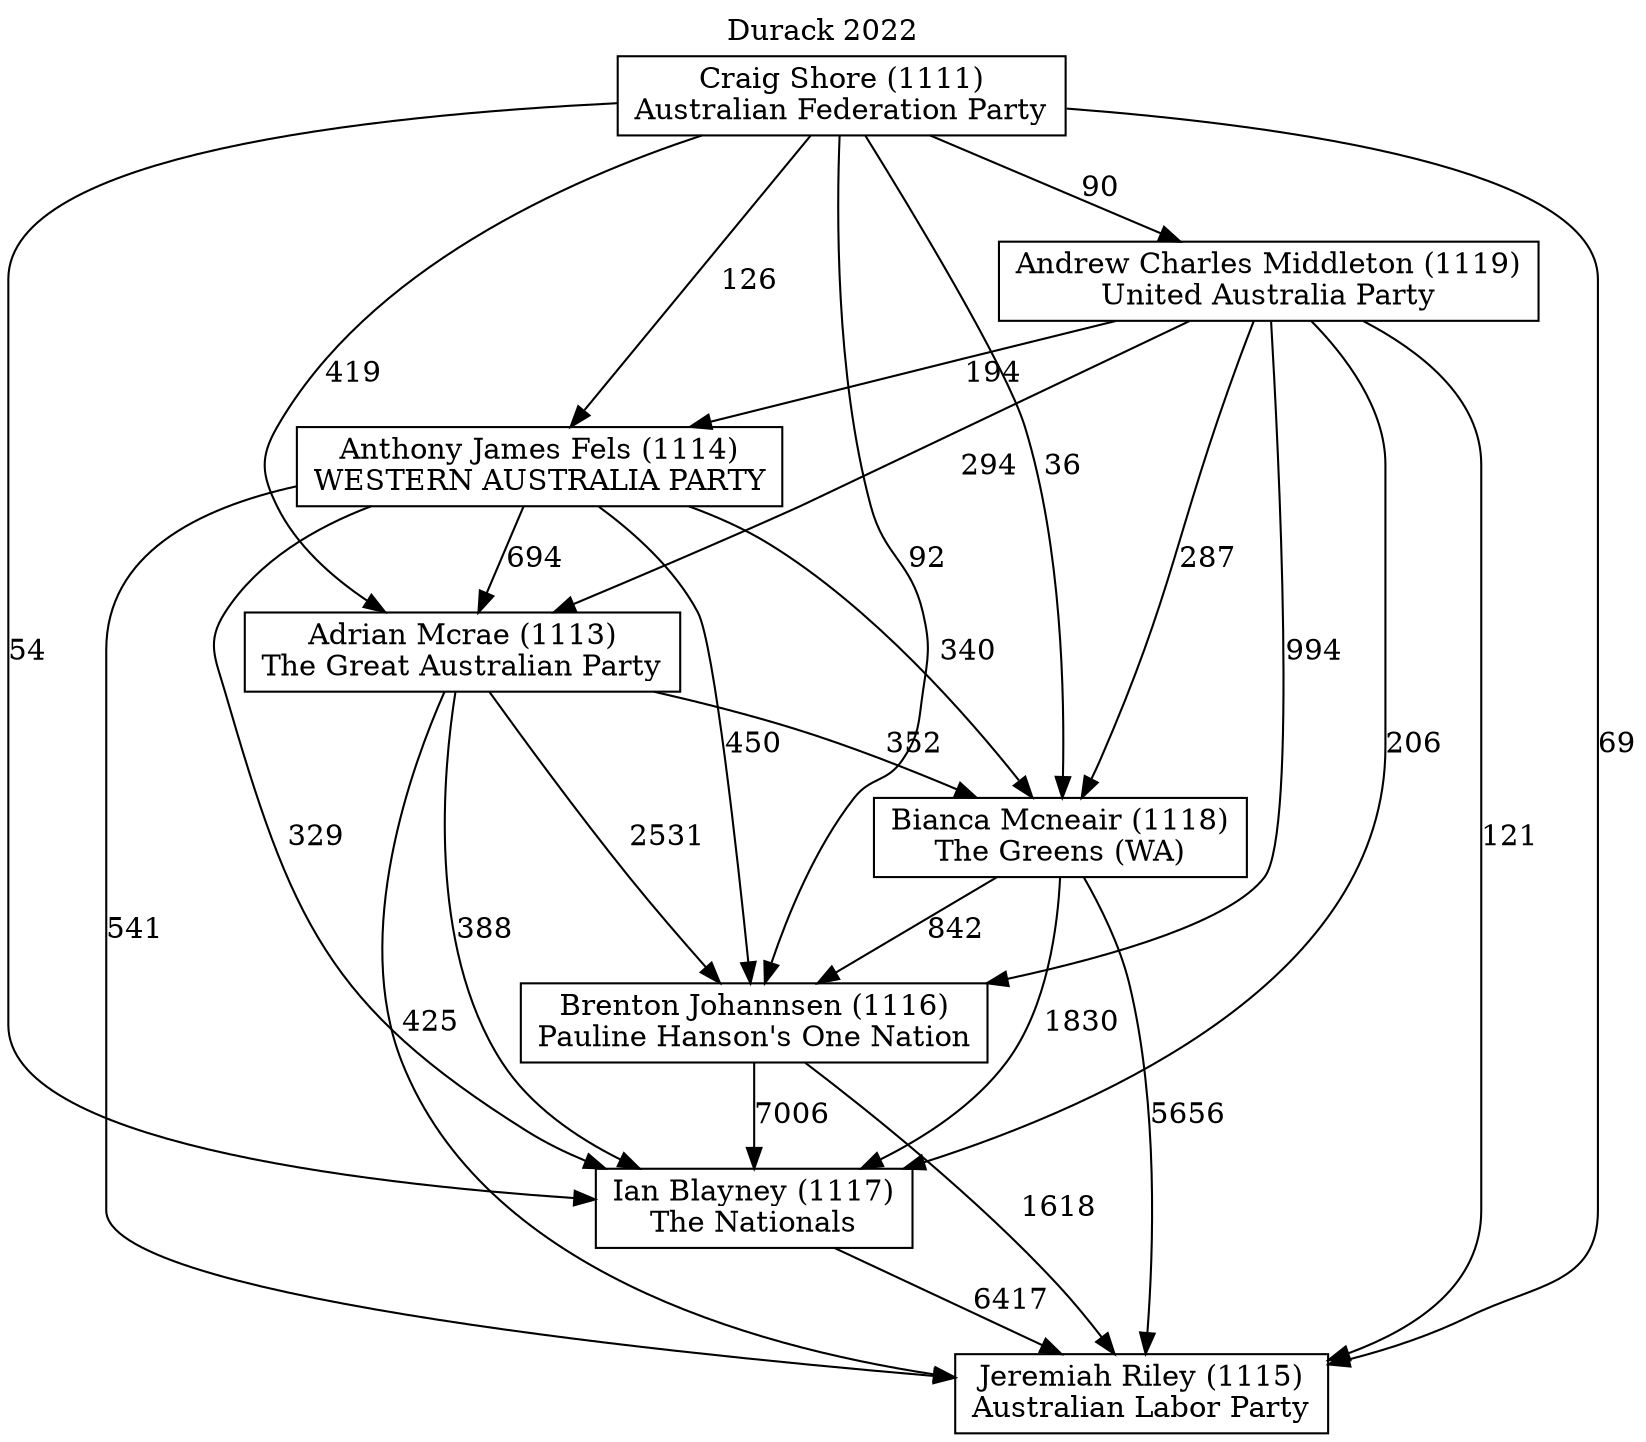 // House preference flow
digraph "Jeremiah Riley (1115)_Durack_2022" {
	graph [label="Durack 2022" labelloc=t mclimit=10]
	node [shape=box]
	"Ian Blayney (1117)" [label="Ian Blayney (1117)
The Nationals"]
	"Adrian Mcrae (1113)" [label="Adrian Mcrae (1113)
The Great Australian Party"]
	"Craig Shore (1111)" [label="Craig Shore (1111)
Australian Federation Party"]
	"Brenton Johannsen (1116)" [label="Brenton Johannsen (1116)
Pauline Hanson's One Nation"]
	"Andrew Charles Middleton (1119)" [label="Andrew Charles Middleton (1119)
United Australia Party"]
	"Jeremiah Riley (1115)" [label="Jeremiah Riley (1115)
Australian Labor Party"]
	"Bianca Mcneair (1118)" [label="Bianca Mcneair (1118)
The Greens (WA)"]
	"Anthony James Fels (1114)" [label="Anthony James Fels (1114)
WESTERN AUSTRALIA PARTY"]
	"Brenton Johannsen (1116)" -> "Jeremiah Riley (1115)" [label=1618]
	"Andrew Charles Middleton (1119)" -> "Bianca Mcneair (1118)" [label=287]
	"Anthony James Fels (1114)" -> "Adrian Mcrae (1113)" [label=694]
	"Craig Shore (1111)" -> "Andrew Charles Middleton (1119)" [label=90]
	"Craig Shore (1111)" -> "Ian Blayney (1117)" [label=54]
	"Bianca Mcneair (1118)" -> "Jeremiah Riley (1115)" [label=5656]
	"Andrew Charles Middleton (1119)" -> "Ian Blayney (1117)" [label=206]
	"Anthony James Fels (1114)" -> "Ian Blayney (1117)" [label=329]
	"Andrew Charles Middleton (1119)" -> "Adrian Mcrae (1113)" [label=294]
	"Adrian Mcrae (1113)" -> "Brenton Johannsen (1116)" [label=2531]
	"Craig Shore (1111)" -> "Brenton Johannsen (1116)" [label=92]
	"Adrian Mcrae (1113)" -> "Ian Blayney (1117)" [label=388]
	"Bianca Mcneair (1118)" -> "Brenton Johannsen (1116)" [label=842]
	"Bianca Mcneair (1118)" -> "Ian Blayney (1117)" [label=1830]
	"Craig Shore (1111)" -> "Anthony James Fels (1114)" [label=126]
	"Anthony James Fels (1114)" -> "Jeremiah Riley (1115)" [label=541]
	"Brenton Johannsen (1116)" -> "Ian Blayney (1117)" [label=7006]
	"Andrew Charles Middleton (1119)" -> "Jeremiah Riley (1115)" [label=121]
	"Anthony James Fels (1114)" -> "Bianca Mcneair (1118)" [label=340]
	"Andrew Charles Middleton (1119)" -> "Anthony James Fels (1114)" [label=194]
	"Craig Shore (1111)" -> "Bianca Mcneair (1118)" [label=36]
	"Andrew Charles Middleton (1119)" -> "Brenton Johannsen (1116)" [label=994]
	"Ian Blayney (1117)" -> "Jeremiah Riley (1115)" [label=6417]
	"Anthony James Fels (1114)" -> "Brenton Johannsen (1116)" [label=450]
	"Adrian Mcrae (1113)" -> "Jeremiah Riley (1115)" [label=425]
	"Craig Shore (1111)" -> "Jeremiah Riley (1115)" [label=69]
	"Craig Shore (1111)" -> "Adrian Mcrae (1113)" [label=419]
	"Adrian Mcrae (1113)" -> "Bianca Mcneair (1118)" [label=352]
}
